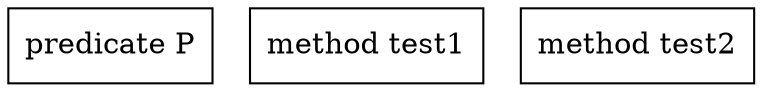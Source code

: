 digraph {
node [shape=rectangle];

    904388951 [label="predicate P"];


    1275145082 [label="method test1"];


    1365746654 [label="method test2"];


}